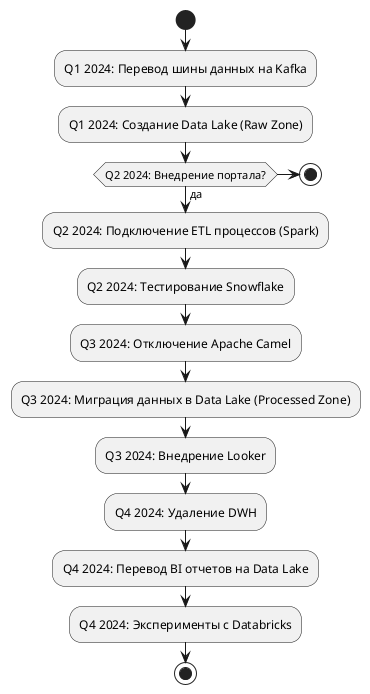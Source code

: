 @startuml
start
:Q1 2024: Перевод шины данных на Kafka;
:Q1 2024: Создание Data Lake (Raw Zone);
if (Q2 2024: Внедрение портала?) then (да)
  :Q2 2024: Подключение ETL процессов (Spark);
  :Q2 2024: Тестирование Snowflake;
else
  stop
endif
:Q3 2024: Отключение Apache Camel;
:Q3 2024: Миграция данных в Data Lake (Processed Zone);
:Q3 2024: Внедрение Looker;
:Q4 2024: Удаление DWH;
:Q4 2024: Перевод BI отчетов на Data Lake;
:Q4 2024: Эксперименты с Databricks;
stop
@enduml
